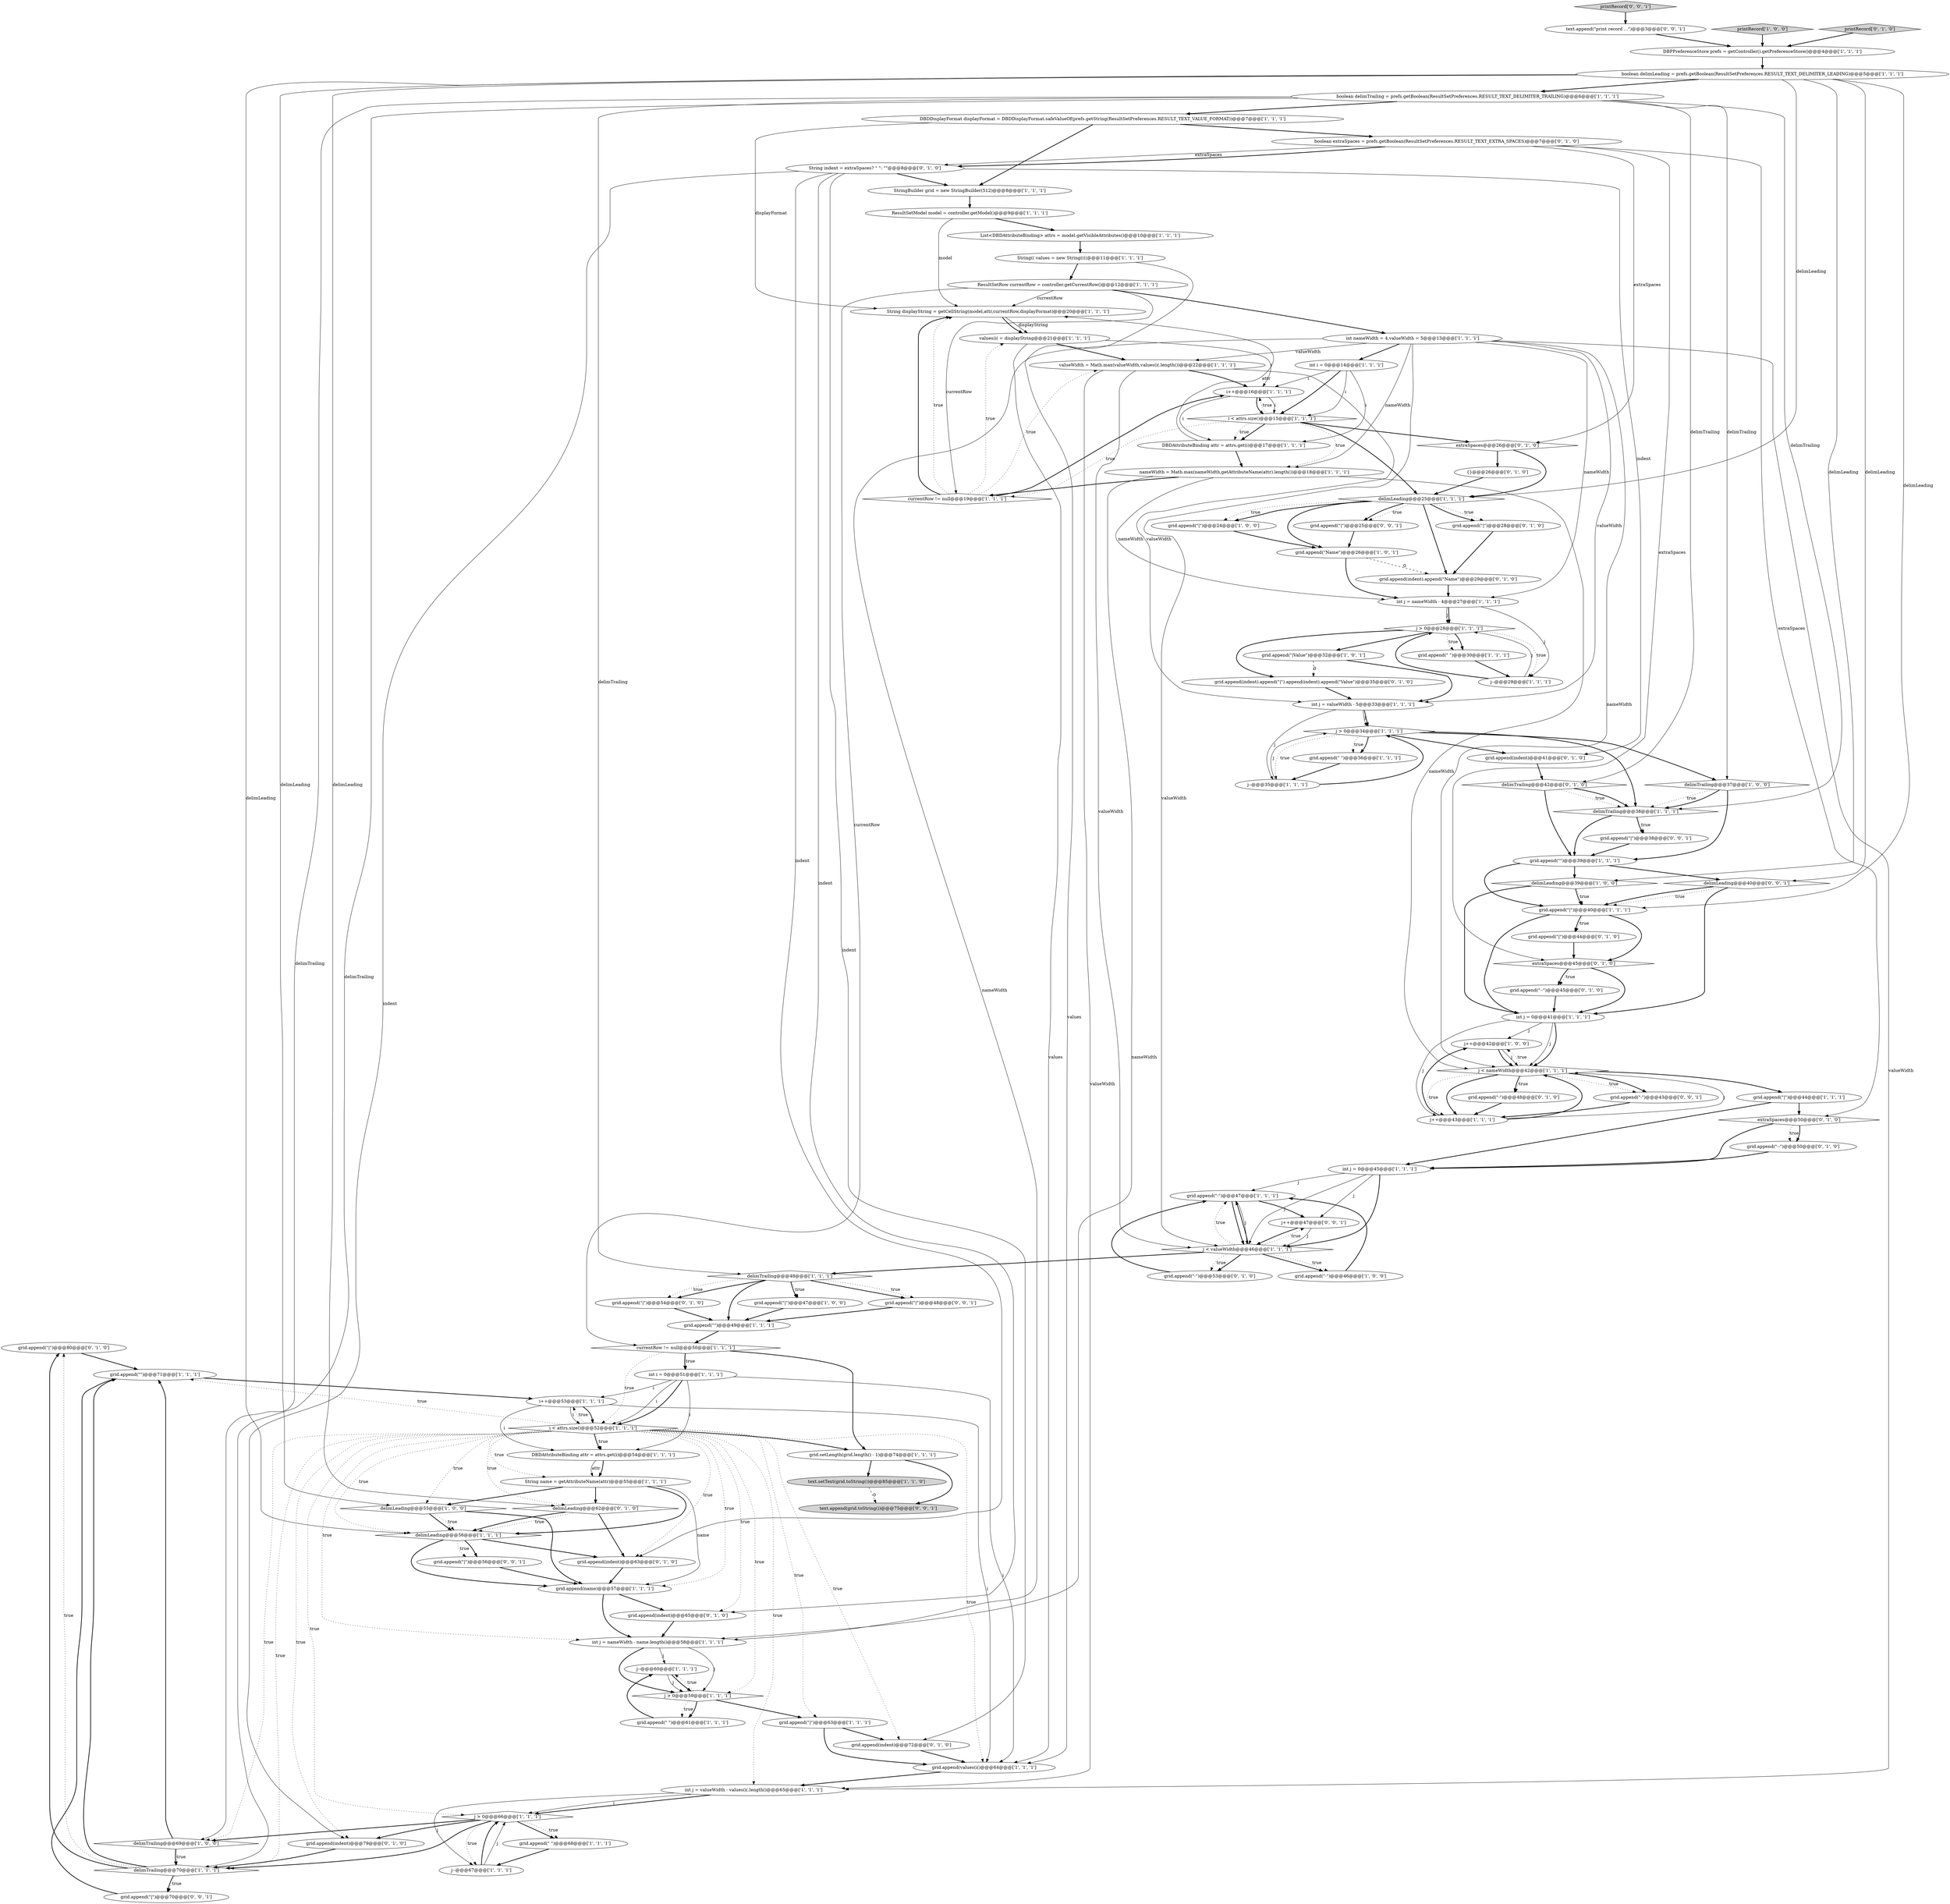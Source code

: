 digraph {
77 [style = filled, label = "grid.append(\"|\")@@@80@@@['0', '1', '0']", fillcolor = white, shape = ellipse image = "AAA0AAABBB2BBB"];
107 [style = filled, label = "text.append(grid.toString())@@@75@@@['0', '0', '1']", fillcolor = lightgray, shape = ellipse image = "AAA0AAABBB3BBB"];
82 [style = filled, label = "grid.append(\"|\")@@@54@@@['0', '1', '0']", fillcolor = white, shape = ellipse image = "AAA0AAABBB2BBB"];
73 [style = filled, label = "grid.append(indent).append(\"Name\")@@@29@@@['0', '1', '0']", fillcolor = white, shape = ellipse image = "AAA1AAABBB2BBB"];
36 [style = filled, label = "j++@@@42@@@['1', '0', '0']", fillcolor = white, shape = ellipse image = "AAA0AAABBB1BBB"];
84 [style = filled, label = "extraSpaces@@@26@@@['0', '1', '0']", fillcolor = white, shape = diamond image = "AAA0AAABBB2BBB"];
93 [style = filled, label = "grid.append(\"|\")@@@44@@@['0', '1', '0']", fillcolor = white, shape = ellipse image = "AAA0AAABBB2BBB"];
95 [style = filled, label = "String indent = extraSpaces? \" \": \"\"@@@8@@@['0', '1', '0']", fillcolor = white, shape = ellipse image = "AAA1AAABBB2BBB"];
47 [style = filled, label = "j--@@@60@@@['1', '1', '1']", fillcolor = white, shape = ellipse image = "AAA0AAABBB1BBB"];
27 [style = filled, label = "int j = valueWidth - values(i(.length()@@@65@@@['1', '1', '1']", fillcolor = white, shape = ellipse image = "AAA0AAABBB1BBB"];
56 [style = filled, label = "String displayString = getCellString(model,attr,currentRow,displayFormat)@@@20@@@['1', '1', '1']", fillcolor = white, shape = ellipse image = "AAA0AAABBB1BBB"];
55 [style = filled, label = "currentRow != null@@@19@@@['1', '1', '1']", fillcolor = white, shape = diamond image = "AAA0AAABBB1BBB"];
97 [style = filled, label = "grid.append(\"|\")@@@56@@@['0', '0', '1']", fillcolor = white, shape = ellipse image = "AAA0AAABBB3BBB"];
20 [style = filled, label = "grid.append(\"|\")@@@44@@@['1', '1', '1']", fillcolor = white, shape = ellipse image = "AAA0AAABBB1BBB"];
2 [style = filled, label = "grid.append(\"|\")@@@24@@@['1', '0', '0']", fillcolor = white, shape = ellipse image = "AAA0AAABBB1BBB"];
22 [style = filled, label = "int i = 0@@@51@@@['1', '1', '1']", fillcolor = white, shape = ellipse image = "AAA0AAABBB1BBB"];
23 [style = filled, label = "ResultSetModel model = controller.getModel()@@@9@@@['1', '1', '1']", fillcolor = white, shape = ellipse image = "AAA0AAABBB1BBB"];
30 [style = filled, label = "grid.append(values(i()@@@64@@@['1', '1', '1']", fillcolor = white, shape = ellipse image = "AAA0AAABBB1BBB"];
99 [style = filled, label = "grid.append(\"|\")@@@38@@@['0', '0', '1']", fillcolor = white, shape = ellipse image = "AAA0AAABBB3BBB"];
19 [style = filled, label = "grid.append(\"Name\")@@@26@@@['1', '0', '1']", fillcolor = white, shape = ellipse image = "AAA0AAABBB1BBB"];
64 [style = filled, label = "grid.append(\"-\")@@@47@@@['1', '1', '1']", fillcolor = white, shape = ellipse image = "AAA0AAABBB1BBB"];
101 [style = filled, label = "j++@@@47@@@['0', '0', '1']", fillcolor = white, shape = ellipse image = "AAA0AAABBB3BBB"];
34 [style = filled, label = "grid.setLength(grid.length() - 1)@@@74@@@['1', '1', '1']", fillcolor = white, shape = ellipse image = "AAA0AAABBB1BBB"];
8 [style = filled, label = "String(( values = new String((((@@@11@@@['1', '1', '1']", fillcolor = white, shape = ellipse image = "AAA0AAABBB1BBB"];
57 [style = filled, label = "int j = 0@@@41@@@['1', '1', '1']", fillcolor = white, shape = ellipse image = "AAA0AAABBB1BBB"];
89 [style = filled, label = "grid.append(indent)@@@63@@@['0', '1', '0']", fillcolor = white, shape = ellipse image = "AAA1AAABBB2BBB"];
43 [style = filled, label = "i < attrs.size()@@@52@@@['1', '1', '1']", fillcolor = white, shape = diamond image = "AAA0AAABBB1BBB"];
3 [style = filled, label = "grid.append(\" \")@@@30@@@['1', '1', '1']", fillcolor = white, shape = ellipse image = "AAA0AAABBB1BBB"];
9 [style = filled, label = "j > 0@@@28@@@['1', '1', '1']", fillcolor = white, shape = diamond image = "AAA0AAABBB1BBB"];
91 [style = filled, label = "grid.append(indent).append(\"|\").append(indent).append(\"Value\")@@@35@@@['0', '1', '0']", fillcolor = white, shape = ellipse image = "AAA1AAABBB2BBB"];
83 [style = filled, label = "grid.append(\"--\")@@@45@@@['0', '1', '0']", fillcolor = white, shape = ellipse image = "AAA1AAABBB2BBB"];
69 [style = filled, label = "j--@@@29@@@['1', '1', '1']", fillcolor = white, shape = ellipse image = "AAA0AAABBB1BBB"];
105 [style = filled, label = "text.append(\"print record ...\")@@@3@@@['0', '0', '1']", fillcolor = white, shape = ellipse image = "AAA0AAABBB3BBB"];
70 [style = filled, label = "j < nameWidth@@@42@@@['1', '1', '1']", fillcolor = white, shape = diamond image = "AAA0AAABBB1BBB"];
59 [style = filled, label = "i < attrs.size()@@@15@@@['1', '1', '1']", fillcolor = white, shape = diamond image = "AAA0AAABBB1BBB"];
4 [style = filled, label = "valueWidth = Math.max(valueWidth,values(i(.length())@@@22@@@['1', '1', '1']", fillcolor = white, shape = ellipse image = "AAA0AAABBB1BBB"];
5 [style = filled, label = "printRecord['1', '0', '0']", fillcolor = lightgray, shape = diamond image = "AAA0AAABBB1BBB"];
85 [style = filled, label = "grid.append(\"-\")@@@48@@@['0', '1', '0']", fillcolor = white, shape = ellipse image = "AAA0AAABBB2BBB"];
63 [style = filled, label = "delimTrailing@@@70@@@['1', '1', '1']", fillcolor = white, shape = diamond image = "AAA0AAABBB1BBB"];
18 [style = filled, label = "delimLeading@@@39@@@['1', '0', '0']", fillcolor = white, shape = diamond image = "AAA0AAABBB1BBB"];
86 [style = filled, label = "grid.append(indent)@@@72@@@['0', '1', '0']", fillcolor = white, shape = ellipse image = "AAA1AAABBB2BBB"];
16 [style = filled, label = "DBPPreferenceStore prefs = getController().getPreferenceStore()@@@4@@@['1', '1', '1']", fillcolor = white, shape = ellipse image = "AAA0AAABBB1BBB"];
21 [style = filled, label = "currentRow != null@@@50@@@['1', '1', '1']", fillcolor = white, shape = diamond image = "AAA0AAABBB1BBB"];
15 [style = filled, label = "delimLeading@@@25@@@['1', '1', '1']", fillcolor = white, shape = diamond image = "AAA0AAABBB1BBB"];
38 [style = filled, label = "grid.append(\"-\")@@@46@@@['1', '0', '0']", fillcolor = white, shape = ellipse image = "AAA0AAABBB1BBB"];
68 [style = filled, label = "String name = getAttributeName(attr)@@@55@@@['1', '1', '1']", fillcolor = white, shape = ellipse image = "AAA0AAABBB1BBB"];
94 [style = filled, label = "delimTrailing@@@42@@@['0', '1', '0']", fillcolor = white, shape = diamond image = "AAA0AAABBB2BBB"];
40 [style = filled, label = "StringBuilder grid = new StringBuilder(512)@@@8@@@['1', '1', '1']", fillcolor = white, shape = ellipse image = "AAA0AAABBB1BBB"];
62 [style = filled, label = "i++@@@16@@@['1', '1', '1']", fillcolor = white, shape = ellipse image = "AAA0AAABBB1BBB"];
46 [style = filled, label = "int j = nameWidth - 4@@@27@@@['1', '1', '1']", fillcolor = white, shape = ellipse image = "AAA0AAABBB1BBB"];
41 [style = filled, label = "grid.append(\" \")@@@36@@@['1', '1', '1']", fillcolor = white, shape = ellipse image = "AAA0AAABBB1BBB"];
54 [style = filled, label = "int j = 0@@@45@@@['1', '1', '1']", fillcolor = white, shape = ellipse image = "AAA0AAABBB1BBB"];
92 [style = filled, label = "grid.append(indent)@@@41@@@['0', '1', '0']", fillcolor = white, shape = ellipse image = "AAA1AAABBB2BBB"];
11 [style = filled, label = "delimTrailing@@@48@@@['1', '1', '1']", fillcolor = white, shape = diamond image = "AAA0AAABBB1BBB"];
32 [style = filled, label = "boolean delimLeading = prefs.getBoolean(ResultSetPreferences.RESULT_TEXT_DELIMITER_LEADING)@@@5@@@['1', '1', '1']", fillcolor = white, shape = ellipse image = "AAA0AAABBB1BBB"];
28 [style = filled, label = "grid.append(\"\")@@@39@@@['1', '1', '1']", fillcolor = white, shape = ellipse image = "AAA0AAABBB1BBB"];
74 [style = filled, label = "extraSpaces@@@50@@@['0', '1', '0']", fillcolor = white, shape = diamond image = "AAA0AAABBB2BBB"];
76 [style = filled, label = "extraSpaces@@@45@@@['0', '1', '0']", fillcolor = white, shape = diamond image = "AAA0AAABBB2BBB"];
79 [style = filled, label = "grid.append(\"-\")@@@53@@@['0', '1', '0']", fillcolor = white, shape = ellipse image = "AAA0AAABBB2BBB"];
50 [style = filled, label = "delimTrailing@@@38@@@['1', '1', '1']", fillcolor = white, shape = diamond image = "AAA0AAABBB1BBB"];
96 [style = filled, label = "{}@@@26@@@['0', '1', '0']", fillcolor = white, shape = ellipse image = "AAA1AAABBB2BBB"];
17 [style = filled, label = "List<DBDAttributeBinding> attrs = model.getVisibleAttributes()@@@10@@@['1', '1', '1']", fillcolor = white, shape = ellipse image = "AAA0AAABBB1BBB"];
35 [style = filled, label = "delimTrailing@@@69@@@['1', '0', '0']", fillcolor = white, shape = diamond image = "AAA0AAABBB1BBB"];
65 [style = filled, label = "DBDAttributeBinding attr = attrs.get(i)@@@54@@@['1', '1', '1']", fillcolor = white, shape = ellipse image = "AAA0AAABBB1BBB"];
7 [style = filled, label = "grid.append(\"|\")@@@47@@@['1', '0', '0']", fillcolor = white, shape = ellipse image = "AAA0AAABBB1BBB"];
103 [style = filled, label = "grid.append(\"-\")@@@43@@@['0', '0', '1']", fillcolor = white, shape = ellipse image = "AAA0AAABBB3BBB"];
25 [style = filled, label = "grid.append(\"|\")@@@63@@@['1', '1', '1']", fillcolor = white, shape = ellipse image = "AAA0AAABBB1BBB"];
58 [style = filled, label = "ResultSetRow currentRow = controller.getCurrentRow()@@@12@@@['1', '1', '1']", fillcolor = white, shape = ellipse image = "AAA0AAABBB1BBB"];
106 [style = filled, label = "grid.append(\"|\")@@@70@@@['0', '0', '1']", fillcolor = white, shape = ellipse image = "AAA0AAABBB3BBB"];
26 [style = filled, label = "grid.append(\"|\")@@@40@@@['1', '1', '1']", fillcolor = white, shape = ellipse image = "AAA0AAABBB1BBB"];
52 [style = filled, label = "int nameWidth = 4,valueWidth = 5@@@13@@@['1', '1', '1']", fillcolor = white, shape = ellipse image = "AAA0AAABBB1BBB"];
10 [style = filled, label = "nameWidth = Math.max(nameWidth,getAttributeName(attr).length())@@@18@@@['1', '1', '1']", fillcolor = white, shape = ellipse image = "AAA0AAABBB1BBB"];
51 [style = filled, label = "j > 0@@@34@@@['1', '1', '1']", fillcolor = white, shape = diamond image = "AAA0AAABBB1BBB"];
67 [style = filled, label = "delimLeading@@@56@@@['1', '1', '1']", fillcolor = white, shape = diamond image = "AAA0AAABBB1BBB"];
88 [style = filled, label = "boolean extraSpaces = prefs.getBoolean(ResultSetPreferences.RESULT_TEXT_EXTRA_SPACES)@@@7@@@['0', '1', '0']", fillcolor = white, shape = ellipse image = "AAA1AAABBB2BBB"];
49 [style = filled, label = "values(i( = displayString@@@21@@@['1', '1', '1']", fillcolor = white, shape = ellipse image = "AAA0AAABBB1BBB"];
1 [style = filled, label = "int j = nameWidth - name.length()@@@58@@@['1', '1', '1']", fillcolor = white, shape = ellipse image = "AAA0AAABBB1BBB"];
60 [style = filled, label = "grid.append(name)@@@57@@@['1', '1', '1']", fillcolor = white, shape = ellipse image = "AAA0AAABBB1BBB"];
81 [style = filled, label = "grid.append(\"|\")@@@28@@@['0', '1', '0']", fillcolor = white, shape = ellipse image = "AAA0AAABBB2BBB"];
45 [style = filled, label = "j > 0@@@66@@@['1', '1', '1']", fillcolor = white, shape = diamond image = "AAA0AAABBB1BBB"];
39 [style = filled, label = "j--@@@67@@@['1', '1', '1']", fillcolor = white, shape = ellipse image = "AAA0AAABBB1BBB"];
61 [style = filled, label = "DBDDisplayFormat displayFormat = DBDDisplayFormat.safeValueOf(prefs.getString(ResultSetPreferences.RESULT_TEXT_VALUE_FORMAT))@@@7@@@['1', '1', '1']", fillcolor = white, shape = ellipse image = "AAA0AAABBB1BBB"];
37 [style = filled, label = "grid.append(\"|Value\")@@@32@@@['1', '0', '1']", fillcolor = white, shape = ellipse image = "AAA0AAABBB1BBB"];
42 [style = filled, label = "grid.append(\"\")@@@49@@@['1', '1', '1']", fillcolor = white, shape = ellipse image = "AAA0AAABBB1BBB"];
31 [style = filled, label = "j > 0@@@59@@@['1', '1', '1']", fillcolor = white, shape = diamond image = "AAA0AAABBB1BBB"];
53 [style = filled, label = "boolean delimTrailing = prefs.getBoolean(ResultSetPreferences.RESULT_TEXT_DELIMITER_TRAILING)@@@6@@@['1', '1', '1']", fillcolor = white, shape = ellipse image = "AAA0AAABBB1BBB"];
66 [style = filled, label = "int j = valueWidth - 5@@@33@@@['1', '1', '1']", fillcolor = white, shape = ellipse image = "AAA0AAABBB1BBB"];
33 [style = filled, label = "j--@@@35@@@['1', '1', '1']", fillcolor = white, shape = ellipse image = "AAA0AAABBB1BBB"];
24 [style = filled, label = "DBDAttributeBinding attr = attrs.get(i)@@@17@@@['1', '1', '1']", fillcolor = white, shape = ellipse image = "AAA0AAABBB1BBB"];
12 [style = filled, label = "grid.append(\" \")@@@68@@@['1', '1', '1']", fillcolor = white, shape = ellipse image = "AAA0AAABBB1BBB"];
87 [style = filled, label = "grid.append(\"--\")@@@50@@@['0', '1', '0']", fillcolor = white, shape = ellipse image = "AAA1AAABBB2BBB"];
6 [style = filled, label = "delimTrailing@@@37@@@['1', '0', '0']", fillcolor = white, shape = diamond image = "AAA0AAABBB1BBB"];
80 [style = filled, label = "printRecord['0', '1', '0']", fillcolor = lightgray, shape = diamond image = "AAA0AAABBB2BBB"];
75 [style = filled, label = "grid.append(indent)@@@65@@@['0', '1', '0']", fillcolor = white, shape = ellipse image = "AAA1AAABBB2BBB"];
44 [style = filled, label = "j++@@@43@@@['1', '1', '1']", fillcolor = white, shape = ellipse image = "AAA0AAABBB1BBB"];
90 [style = filled, label = "delimLeading@@@62@@@['0', '1', '0']", fillcolor = white, shape = diamond image = "AAA0AAABBB2BBB"];
14 [style = filled, label = "delimLeading@@@55@@@['1', '0', '0']", fillcolor = white, shape = diamond image = "AAA0AAABBB1BBB"];
29 [style = filled, label = "j < valueWidth@@@46@@@['1', '1', '1']", fillcolor = white, shape = diamond image = "AAA0AAABBB1BBB"];
13 [style = filled, label = "int i = 0@@@14@@@['1', '1', '1']", fillcolor = white, shape = ellipse image = "AAA0AAABBB1BBB"];
102 [style = filled, label = "printRecord['0', '0', '1']", fillcolor = lightgray, shape = diamond image = "AAA0AAABBB3BBB"];
98 [style = filled, label = "grid.append(\"|\")@@@48@@@['0', '0', '1']", fillcolor = white, shape = ellipse image = "AAA0AAABBB3BBB"];
71 [style = filled, label = "grid.append(\"\")@@@71@@@['1', '1', '1']", fillcolor = white, shape = ellipse image = "AAA0AAABBB1BBB"];
0 [style = filled, label = "i++@@@53@@@['1', '1', '1']", fillcolor = white, shape = ellipse image = "AAA0AAABBB1BBB"];
78 [style = filled, label = "grid.append(indent)@@@79@@@['0', '1', '0']", fillcolor = white, shape = ellipse image = "AAA1AAABBB2BBB"];
48 [style = filled, label = "grid.append(\" \")@@@61@@@['1', '1', '1']", fillcolor = white, shape = ellipse image = "AAA0AAABBB1BBB"];
100 [style = filled, label = "delimLeading@@@40@@@['0', '0', '1']", fillcolor = white, shape = diamond image = "AAA0AAABBB3BBB"];
104 [style = filled, label = "grid.append(\"|\")@@@25@@@['0', '0', '1']", fillcolor = white, shape = ellipse image = "AAA0AAABBB3BBB"];
72 [style = filled, label = "text.setText(grid.toString())@@@85@@@['1', '1', '0']", fillcolor = lightgray, shape = ellipse image = "AAA0AAABBB1BBB"];
58->56 [style = solid, label="currentRow"];
95->86 [style = solid, label="indent"];
105->16 [style = bold, label=""];
7->42 [style = bold, label=""];
29->79 [style = dotted, label="true"];
63->71 [style = bold, label=""];
57->70 [style = solid, label="j"];
26->93 [style = dotted, label="true"];
50->28 [style = bold, label=""];
21->22 [style = bold, label=""];
46->69 [style = solid, label="j"];
73->46 [style = bold, label=""];
20->74 [style = bold, label=""];
74->87 [style = dotted, label="true"];
1->31 [style = solid, label="j"];
47->31 [style = solid, label="j"];
88->76 [style = solid, label="extraSpaces"];
54->29 [style = solid, label="j"];
59->55 [style = dotted, label="true"];
28->26 [style = bold, label=""];
21->22 [style = dotted, label="true"];
43->1 [style = dotted, label="true"];
44->70 [style = solid, label="j"];
61->40 [style = bold, label=""];
63->77 [style = dotted, label="true"];
0->43 [style = solid, label="i"];
62->59 [style = solid, label="i"];
24->10 [style = bold, label=""];
29->101 [style = dotted, label="true"];
51->6 [style = bold, label=""];
42->21 [style = bold, label=""];
53->11 [style = solid, label="delimTrailing"];
61->56 [style = solid, label="displayFormat"];
13->59 [style = solid, label="i"];
57->44 [style = solid, label="j"];
11->98 [style = dotted, label="true"];
13->24 [style = solid, label="i"];
30->27 [style = bold, label=""];
95->89 [style = solid, label="indent"];
10->55 [style = bold, label=""];
4->62 [style = bold, label=""];
88->84 [style = solid, label="extraSpaces"];
21->43 [style = dotted, label="true"];
51->33 [style = dotted, label="true"];
15->73 [style = bold, label=""];
45->39 [style = dotted, label="true"];
102->105 [style = bold, label=""];
69->9 [style = solid, label="j"];
97->60 [style = bold, label=""];
15->2 [style = dotted, label="true"];
43->89 [style = dotted, label="true"];
11->98 [style = bold, label=""];
28->18 [style = bold, label=""];
53->50 [style = solid, label="delimTrailing"];
17->8 [style = bold, label=""];
65->68 [style = bold, label=""];
32->14 [style = solid, label="delimLeading"];
70->36 [style = dotted, label="true"];
43->35 [style = dotted, label="true"];
29->38 [style = bold, label=""];
53->35 [style = solid, label="delimTrailing"];
43->71 [style = dotted, label="true"];
62->24 [style = solid, label="i"];
43->65 [style = dotted, label="true"];
19->46 [style = bold, label=""];
20->54 [style = bold, label=""];
36->70 [style = bold, label=""];
28->100 [style = bold, label=""];
52->27 [style = solid, label="valueWidth"];
88->74 [style = solid, label="extraSpaces"];
59->24 [style = bold, label=""];
22->65 [style = solid, label="i"];
52->29 [style = solid, label="valueWidth"];
53->61 [style = bold, label=""];
43->14 [style = dotted, label="true"];
94->50 [style = dotted, label="true"];
45->12 [style = bold, label=""];
32->18 [style = solid, label="delimLeading"];
43->67 [style = dotted, label="true"];
29->38 [style = dotted, label="true"];
57->36 [style = solid, label="j"];
84->96 [style = bold, label=""];
90->67 [style = dotted, label="true"];
72->107 [style = dashed, label="0"];
12->39 [style = bold, label=""];
65->68 [style = solid, label="attr"];
61->88 [style = bold, label=""];
27->39 [style = solid, label="j"];
62->59 [style = bold, label=""];
64->29 [style = solid, label="j"];
54->64 [style = solid, label="j"];
33->51 [style = bold, label=""];
15->81 [style = dotted, label="true"];
59->62 [style = dotted, label="true"];
55->56 [style = bold, label=""];
35->63 [style = bold, label=""];
11->82 [style = bold, label=""];
64->101 [style = bold, label=""];
52->1 [style = solid, label="nameWidth"];
99->28 [style = bold, label=""];
49->4 [style = bold, label=""];
52->10 [style = solid, label="nameWidth"];
13->62 [style = solid, label="i"];
10->46 [style = solid, label="nameWidth"];
4->27 [style = solid, label="valueWidth"];
88->95 [style = solid, label="extraSpaces"];
78->63 [style = bold, label=""];
29->64 [style = dotted, label="true"];
43->25 [style = dotted, label="true"];
32->53 [style = bold, label=""];
15->19 [style = bold, label=""];
74->87 [style = bold, label=""];
22->43 [style = solid, label="i"];
63->77 [style = bold, label=""];
11->82 [style = dotted, label="true"];
49->62 [style = solid, label="i"];
14->67 [style = bold, label=""];
85->44 [style = bold, label=""];
15->2 [style = bold, label=""];
94->28 [style = bold, label=""];
88->95 [style = bold, label=""];
33->51 [style = solid, label="j"];
53->63 [style = solid, label="delimTrailing"];
51->50 [style = bold, label=""];
52->70 [style = solid, label="nameWidth"];
100->26 [style = dotted, label="true"];
89->60 [style = bold, label=""];
59->10 [style = dotted, label="true"];
79->64 [style = bold, label=""];
43->27 [style = dotted, label="true"];
31->47 [style = dotted, label="true"];
49->30 [style = solid, label="values"];
47->31 [style = bold, label=""];
52->46 [style = solid, label="nameWidth"];
22->43 [style = bold, label=""];
70->85 [style = dotted, label="true"];
45->12 [style = dotted, label="true"];
21->34 [style = bold, label=""];
103->44 [style = bold, label=""];
56->49 [style = solid, label="displayString"];
90->67 [style = bold, label=""];
60->75 [style = bold, label=""];
32->15 [style = solid, label="delimLeading"];
27->45 [style = bold, label=""];
26->57 [style = bold, label=""];
71->0 [style = bold, label=""];
86->30 [style = bold, label=""];
5->16 [style = bold, label=""];
76->83 [style = bold, label=""];
31->25 [style = bold, label=""];
66->51 [style = solid, label="j"];
26->76 [style = bold, label=""];
16->32 [style = bold, label=""];
23->56 [style = solid, label="model"];
50->99 [style = bold, label=""];
101->29 [style = solid, label="j"];
67->97 [style = bold, label=""];
43->78 [style = dotted, label="true"];
9->37 [style = bold, label=""];
56->49 [style = bold, label=""];
51->92 [style = bold, label=""];
92->94 [style = bold, label=""];
29->79 [style = bold, label=""];
1->31 [style = bold, label=""];
13->59 [style = bold, label=""];
74->54 [style = bold, label=""];
82->42 [style = bold, label=""];
45->78 [style = bold, label=""];
41->33 [style = bold, label=""];
6->28 [style = bold, label=""];
48->47 [style = bold, label=""];
106->71 [style = bold, label=""];
95->75 [style = solid, label="indent"];
22->30 [style = solid, label="i"];
40->23 [style = bold, label=""];
4->29 [style = solid, label="valueWidth"];
8->30 [style = solid, label="values"];
53->94 [style = solid, label="delimTrailing"];
57->70 [style = bold, label=""];
52->13 [style = bold, label=""];
10->1 [style = solid, label="nameWidth"];
34->107 [style = bold, label=""];
43->68 [style = dotted, label="true"];
54->101 [style = solid, label="j"];
11->7 [style = dotted, label="true"];
68->90 [style = bold, label=""];
37->91 [style = dashed, label="0"];
15->81 [style = bold, label=""];
46->9 [style = bold, label=""];
66->51 [style = bold, label=""];
18->26 [style = bold, label=""];
26->93 [style = bold, label=""];
43->65 [style = bold, label=""];
93->76 [style = bold, label=""];
70->44 [style = dotted, label="true"];
80->16 [style = bold, label=""];
39->45 [style = bold, label=""];
15->104 [style = dotted, label="true"];
68->67 [style = bold, label=""];
2->19 [style = bold, label=""];
55->49 [style = dotted, label="true"];
0->43 [style = bold, label=""];
0->30 [style = solid, label="i"];
9->91 [style = bold, label=""];
6->50 [style = dotted, label="true"];
43->31 [style = dotted, label="true"];
60->1 [style = bold, label=""];
84->15 [style = bold, label=""];
81->73 [style = bold, label=""];
91->66 [style = bold, label=""];
31->48 [style = dotted, label="true"];
70->20 [style = bold, label=""];
83->57 [style = bold, label=""];
51->41 [style = bold, label=""];
44->70 [style = bold, label=""];
66->33 [style = solid, label="j"];
45->35 [style = bold, label=""];
29->64 [style = bold, label=""];
9->69 [style = dotted, label="true"];
27->45 [style = solid, label="j"];
43->45 [style = dotted, label="true"];
8->58 [style = bold, label=""];
23->17 [style = bold, label=""];
18->26 [style = dotted, label="true"];
67->97 [style = dotted, label="true"];
39->45 [style = solid, label="j"];
104->19 [style = bold, label=""];
69->9 [style = bold, label=""];
19->73 [style = dashed, label="0"];
43->86 [style = dotted, label="true"];
87->54 [style = bold, label=""];
53->6 [style = solid, label="delimTrailing"];
37->66 [style = bold, label=""];
68->14 [style = bold, label=""];
4->66 [style = solid, label="valueWidth"];
67->60 [style = bold, label=""];
70->44 [style = bold, label=""];
98->42 [style = bold, label=""];
95->78 [style = solid, label="indent"];
55->56 [style = dotted, label="true"];
76->57 [style = bold, label=""];
67->89 [style = bold, label=""];
31->48 [style = bold, label=""];
94->50 [style = bold, label=""];
15->104 [style = bold, label=""];
50->99 [style = dotted, label="true"];
70->103 [style = dotted, label="true"];
9->3 [style = bold, label=""];
14->60 [style = bold, label=""];
101->29 [style = bold, label=""];
55->4 [style = dotted, label="true"];
0->65 [style = solid, label="i"];
35->63 [style = dotted, label="true"];
59->24 [style = dotted, label="true"];
32->90 [style = solid, label="delimLeading"];
68->60 [style = solid, label="name"];
34->72 [style = bold, label=""];
22->0 [style = solid, label="i"];
14->67 [style = dotted, label="true"];
25->86 [style = bold, label=""];
1->47 [style = solid, label="j"];
3->69 [style = bold, label=""];
96->15 [style = bold, label=""];
59->15 [style = bold, label=""];
43->63 [style = dotted, label="true"];
77->71 [style = bold, label=""];
58->55 [style = solid, label="currentRow"];
59->84 [style = bold, label=""];
75->1 [style = bold, label=""];
11->7 [style = bold, label=""];
52->66 [style = solid, label="valueWidth"];
63->106 [style = dotted, label="true"];
43->34 [style = bold, label=""];
76->83 [style = dotted, label="true"];
43->30 [style = dotted, label="true"];
58->52 [style = bold, label=""];
43->0 [style = dotted, label="true"];
38->64 [style = bold, label=""];
10->70 [style = solid, label="nameWidth"];
11->42 [style = bold, label=""];
43->75 [style = dotted, label="true"];
35->71 [style = bold, label=""];
70->85 [style = bold, label=""];
51->41 [style = dotted, label="true"];
55->62 [style = bold, label=""];
6->50 [style = bold, label=""];
63->106 [style = bold, label=""];
32->26 [style = solid, label="delimLeading"];
100->26 [style = bold, label=""];
95->92 [style = solid, label="indent"];
18->57 [style = bold, label=""];
100->57 [style = bold, label=""];
70->103 [style = bold, label=""];
9->3 [style = dotted, label="true"];
32->67 [style = solid, label="delimLeading"];
43->60 [style = dotted, label="true"];
46->9 [style = solid, label="j"];
44->36 [style = bold, label=""];
45->63 [style = bold, label=""];
24->56 [style = solid, label="attr"];
43->90 [style = dotted, label="true"];
25->30 [style = bold, label=""];
95->40 [style = bold, label=""];
64->29 [style = bold, label=""];
58->21 [style = solid, label="currentRow"];
52->4 [style = solid, label="valueWidth"];
36->70 [style = solid, label="j"];
90->89 [style = bold, label=""];
32->100 [style = solid, label="delimLeading"];
29->11 [style = bold, label=""];
54->29 [style = bold, label=""];
}
